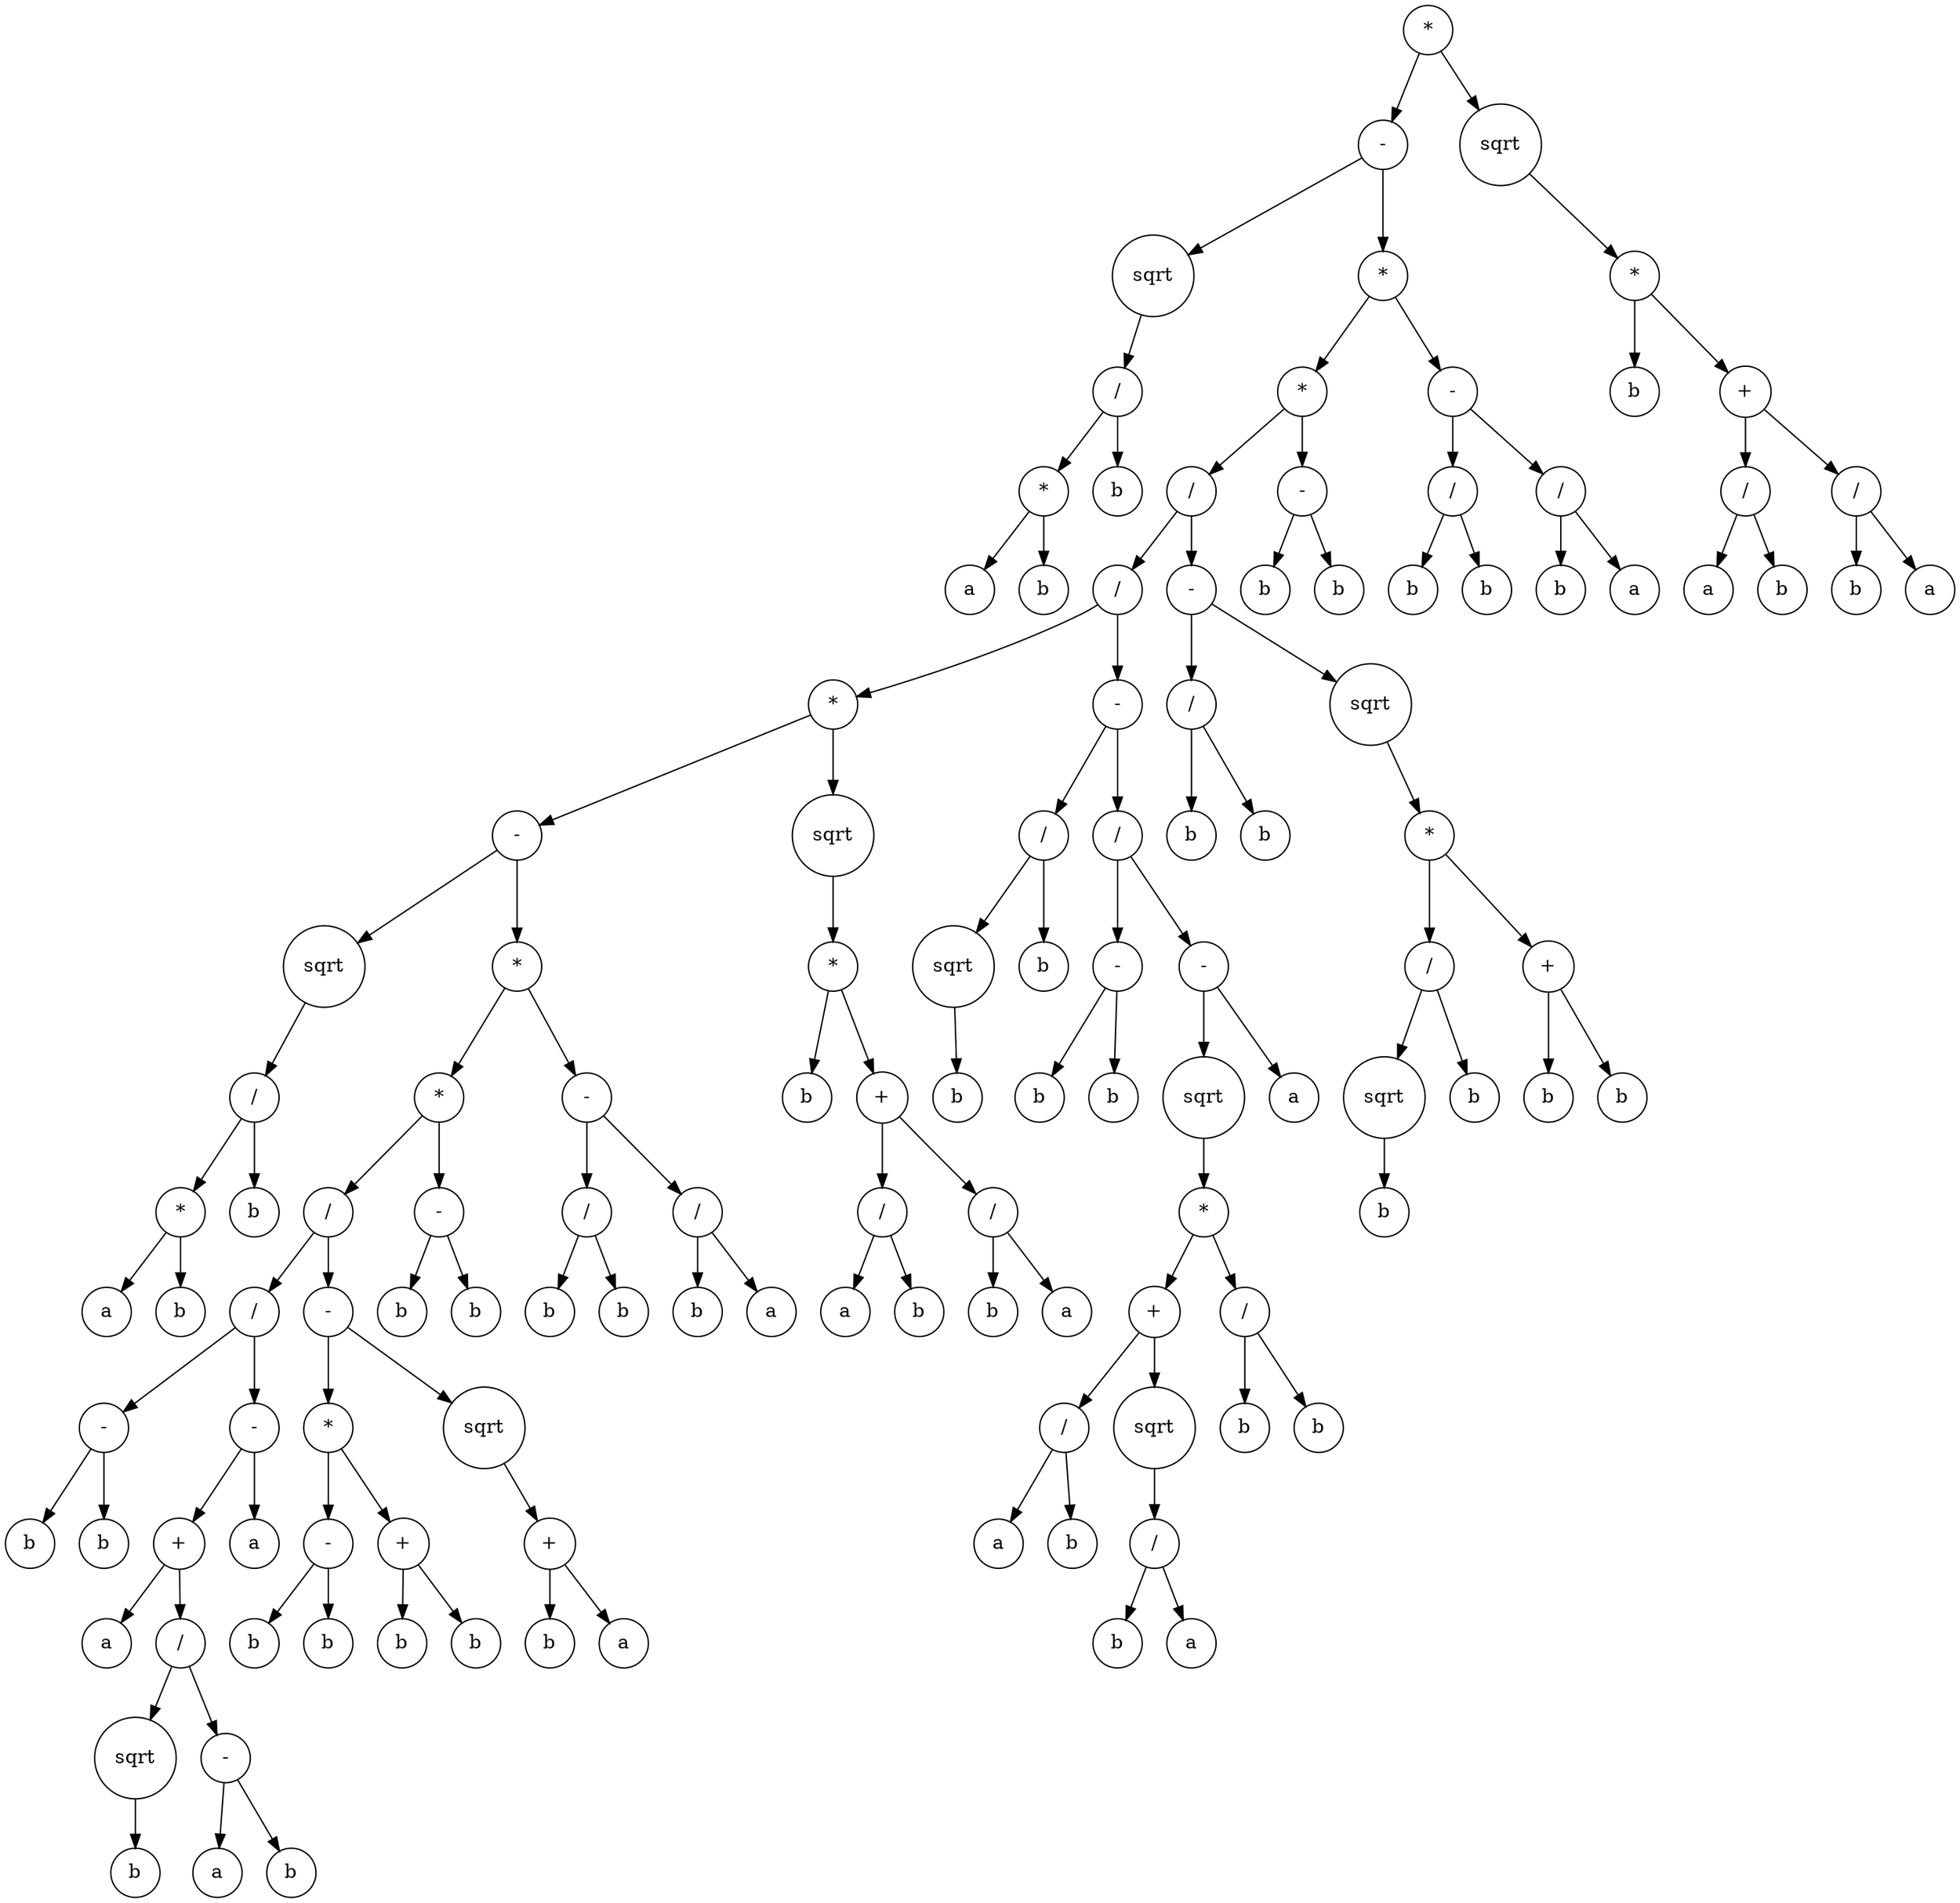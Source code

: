 digraph g {
graph [ordering=out];
node [shape=circle];
n[label = "*"];
n0[label = "-"];
n00[label = "sqrt"];
n000[label = "/"];
n0000[label = "*"];
n00000[label = "a"];
n0000 -> n00000;
n00001[label = "b"];
n0000 -> n00001;
n000 -> n0000;
n0001[label = "b"];
n000 -> n0001;
n00 -> n000;
n0 -> n00;
n01[label = "*"];
n010[label = "*"];
n0100[label = "/"];
n01000[label = "/"];
n010000[label = "*"];
n0100000[label = "-"];
n01000000[label = "sqrt"];
n010000000[label = "/"];
n0100000000[label = "*"];
n01000000000[label = "a"];
n0100000000 -> n01000000000;
n01000000001[label = "b"];
n0100000000 -> n01000000001;
n010000000 -> n0100000000;
n0100000001[label = "b"];
n010000000 -> n0100000001;
n01000000 -> n010000000;
n0100000 -> n01000000;
n01000001[label = "*"];
n010000010[label = "*"];
n0100000100[label = "/"];
n01000001000[label = "/"];
n010000010000[label = "-"];
n0100000100000[label = "b"];
n010000010000 -> n0100000100000;
n0100000100001[label = "b"];
n010000010000 -> n0100000100001;
n01000001000 -> n010000010000;
n010000010001[label = "-"];
n0100000100010[label = "+"];
n01000001000100[label = "a"];
n0100000100010 -> n01000001000100;
n01000001000101[label = "/"];
n010000010001010[label = "sqrt"];
n0100000100010100[label = "b"];
n010000010001010 -> n0100000100010100;
n01000001000101 -> n010000010001010;
n010000010001011[label = "-"];
n0100000100010110[label = "a"];
n010000010001011 -> n0100000100010110;
n0100000100010111[label = "b"];
n010000010001011 -> n0100000100010111;
n01000001000101 -> n010000010001011;
n0100000100010 -> n01000001000101;
n010000010001 -> n0100000100010;
n0100000100011[label = "a"];
n010000010001 -> n0100000100011;
n01000001000 -> n010000010001;
n0100000100 -> n01000001000;
n01000001001[label = "-"];
n010000010010[label = "*"];
n0100000100100[label = "-"];
n01000001001000[label = "b"];
n0100000100100 -> n01000001001000;
n01000001001001[label = "b"];
n0100000100100 -> n01000001001001;
n010000010010 -> n0100000100100;
n0100000100101[label = "+"];
n01000001001010[label = "b"];
n0100000100101 -> n01000001001010;
n01000001001011[label = "b"];
n0100000100101 -> n01000001001011;
n010000010010 -> n0100000100101;
n01000001001 -> n010000010010;
n010000010011[label = "sqrt"];
n0100000100110[label = "+"];
n01000001001100[label = "b"];
n0100000100110 -> n01000001001100;
n01000001001101[label = "a"];
n0100000100110 -> n01000001001101;
n010000010011 -> n0100000100110;
n01000001001 -> n010000010011;
n0100000100 -> n01000001001;
n010000010 -> n0100000100;
n0100000101[label = "-"];
n01000001010[label = "b"];
n0100000101 -> n01000001010;
n01000001011[label = "b"];
n0100000101 -> n01000001011;
n010000010 -> n0100000101;
n01000001 -> n010000010;
n010000011[label = "-"];
n0100000110[label = "/"];
n01000001100[label = "b"];
n0100000110 -> n01000001100;
n01000001101[label = "b"];
n0100000110 -> n01000001101;
n010000011 -> n0100000110;
n0100000111[label = "/"];
n01000001110[label = "b"];
n0100000111 -> n01000001110;
n01000001111[label = "a"];
n0100000111 -> n01000001111;
n010000011 -> n0100000111;
n01000001 -> n010000011;
n0100000 -> n01000001;
n010000 -> n0100000;
n0100001[label = "sqrt"];
n01000010[label = "*"];
n010000100[label = "b"];
n01000010 -> n010000100;
n010000101[label = "+"];
n0100001010[label = "/"];
n01000010100[label = "a"];
n0100001010 -> n01000010100;
n01000010101[label = "b"];
n0100001010 -> n01000010101;
n010000101 -> n0100001010;
n0100001011[label = "/"];
n01000010110[label = "b"];
n0100001011 -> n01000010110;
n01000010111[label = "a"];
n0100001011 -> n01000010111;
n010000101 -> n0100001011;
n01000010 -> n010000101;
n0100001 -> n01000010;
n010000 -> n0100001;
n01000 -> n010000;
n010001[label = "-"];
n0100010[label = "/"];
n01000100[label = "sqrt"];
n010001000[label = "b"];
n01000100 -> n010001000;
n0100010 -> n01000100;
n01000101[label = "b"];
n0100010 -> n01000101;
n010001 -> n0100010;
n0100011[label = "/"];
n01000110[label = "-"];
n010001100[label = "b"];
n01000110 -> n010001100;
n010001101[label = "b"];
n01000110 -> n010001101;
n0100011 -> n01000110;
n01000111[label = "-"];
n010001110[label = "sqrt"];
n0100011100[label = "*"];
n01000111000[label = "+"];
n010001110000[label = "/"];
n0100011100000[label = "a"];
n010001110000 -> n0100011100000;
n0100011100001[label = "b"];
n010001110000 -> n0100011100001;
n01000111000 -> n010001110000;
n010001110001[label = "sqrt"];
n0100011100010[label = "/"];
n01000111000100[label = "b"];
n0100011100010 -> n01000111000100;
n01000111000101[label = "a"];
n0100011100010 -> n01000111000101;
n010001110001 -> n0100011100010;
n01000111000 -> n010001110001;
n0100011100 -> n01000111000;
n01000111001[label = "/"];
n010001110010[label = "b"];
n01000111001 -> n010001110010;
n010001110011[label = "b"];
n01000111001 -> n010001110011;
n0100011100 -> n01000111001;
n010001110 -> n0100011100;
n01000111 -> n010001110;
n010001111[label = "a"];
n01000111 -> n010001111;
n0100011 -> n01000111;
n010001 -> n0100011;
n01000 -> n010001;
n0100 -> n01000;
n01001[label = "-"];
n010010[label = "/"];
n0100100[label = "b"];
n010010 -> n0100100;
n0100101[label = "b"];
n010010 -> n0100101;
n01001 -> n010010;
n010011[label = "sqrt"];
n0100110[label = "*"];
n01001100[label = "/"];
n010011000[label = "sqrt"];
n0100110000[label = "b"];
n010011000 -> n0100110000;
n01001100 -> n010011000;
n010011001[label = "b"];
n01001100 -> n010011001;
n0100110 -> n01001100;
n01001101[label = "+"];
n010011010[label = "b"];
n01001101 -> n010011010;
n010011011[label = "b"];
n01001101 -> n010011011;
n0100110 -> n01001101;
n010011 -> n0100110;
n01001 -> n010011;
n0100 -> n01001;
n010 -> n0100;
n0101[label = "-"];
n01010[label = "b"];
n0101 -> n01010;
n01011[label = "b"];
n0101 -> n01011;
n010 -> n0101;
n01 -> n010;
n011[label = "-"];
n0110[label = "/"];
n01100[label = "b"];
n0110 -> n01100;
n01101[label = "b"];
n0110 -> n01101;
n011 -> n0110;
n0111[label = "/"];
n01110[label = "b"];
n0111 -> n01110;
n01111[label = "a"];
n0111 -> n01111;
n011 -> n0111;
n01 -> n011;
n0 -> n01;
n -> n0;
n1[label = "sqrt"];
n10[label = "*"];
n100[label = "b"];
n10 -> n100;
n101[label = "+"];
n1010[label = "/"];
n10100[label = "a"];
n1010 -> n10100;
n10101[label = "b"];
n1010 -> n10101;
n101 -> n1010;
n1011[label = "/"];
n10110[label = "b"];
n1011 -> n10110;
n10111[label = "a"];
n1011 -> n10111;
n101 -> n1011;
n10 -> n101;
n1 -> n10;
n -> n1;
}
